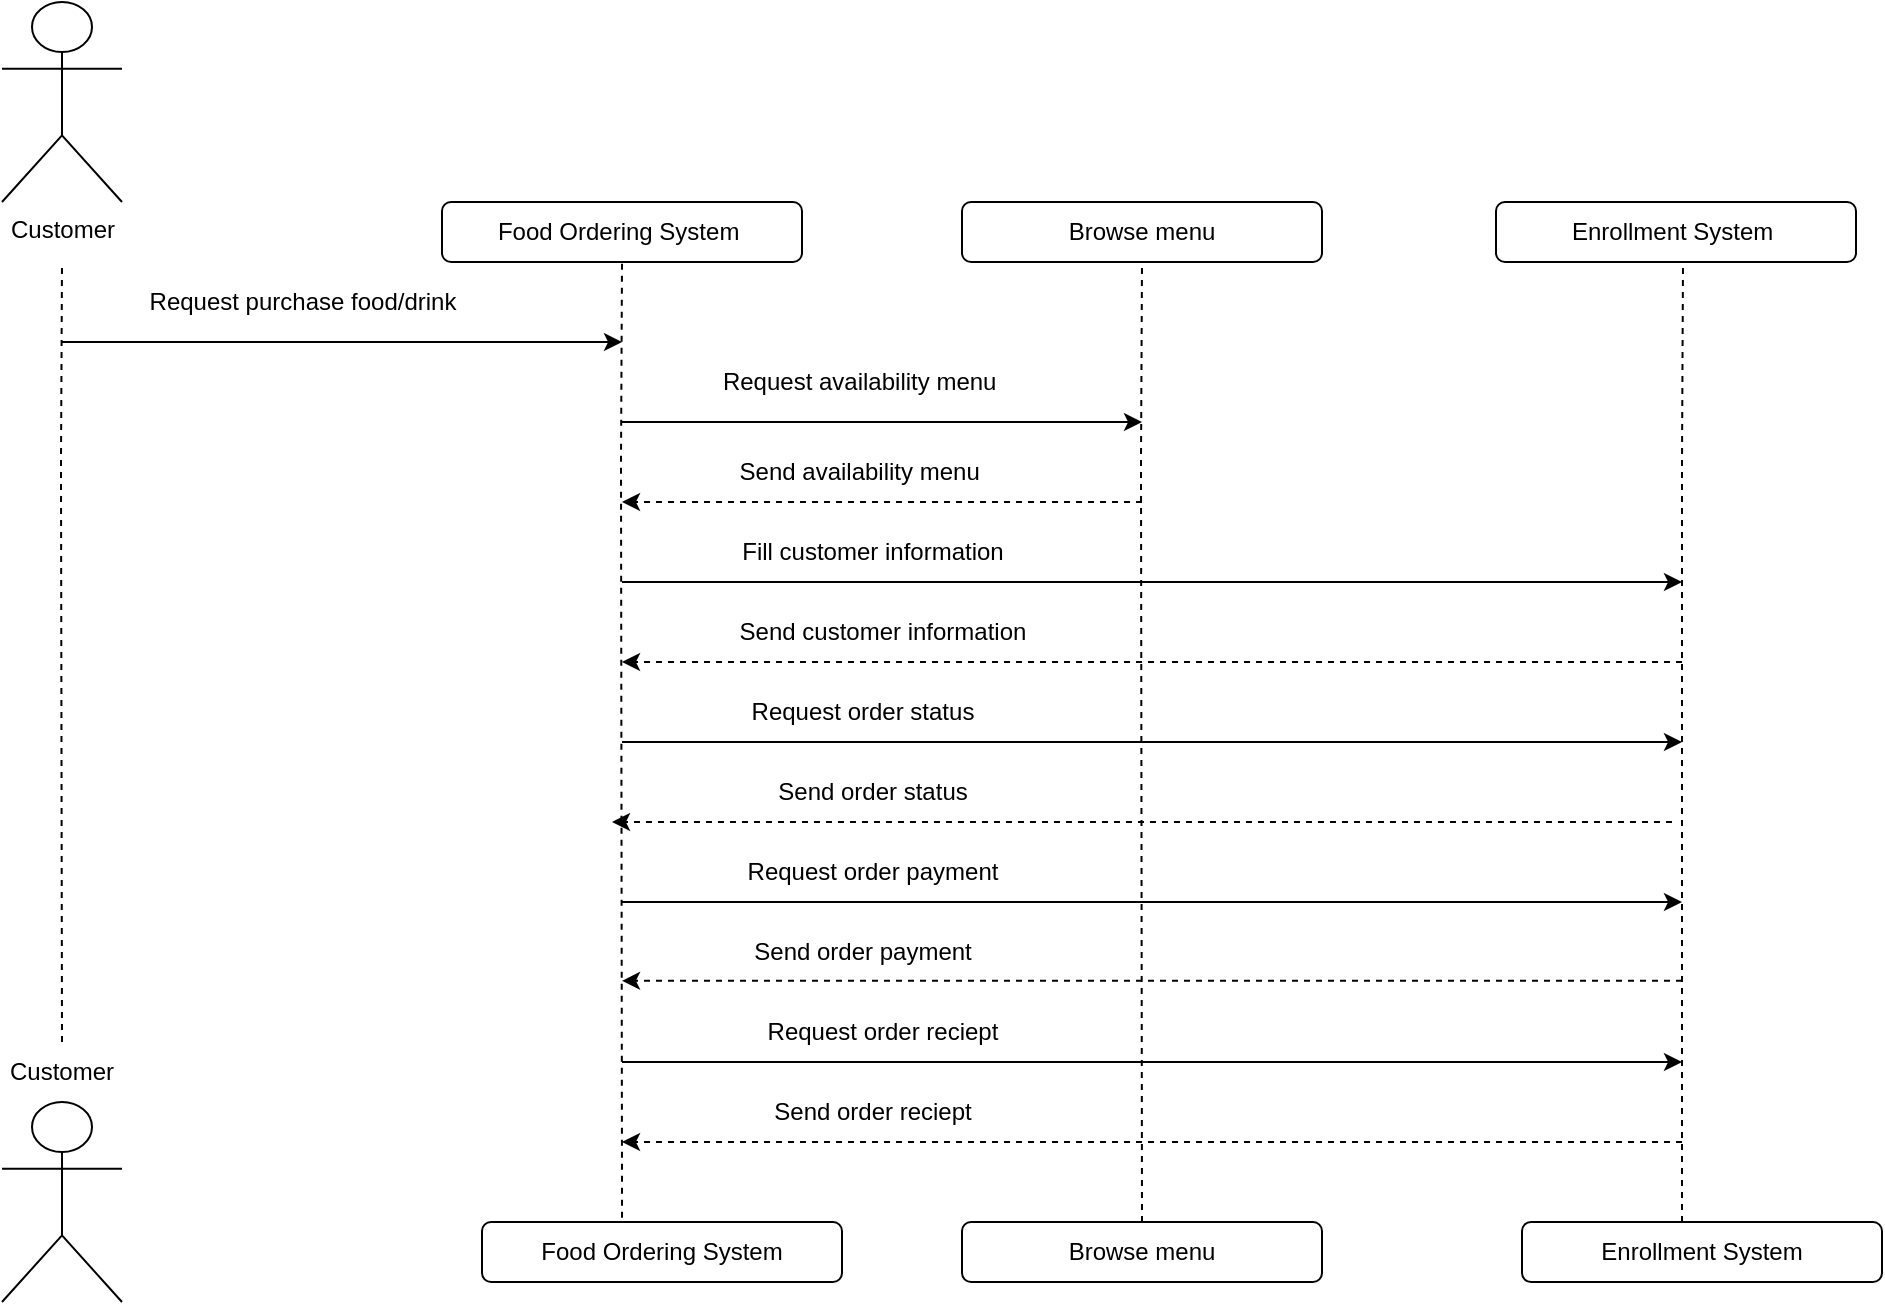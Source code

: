 <mxfile>
    <diagram id="iFeDXVVidd9SPdScqhdh" name="Page-1">
        <mxGraphModel dx="1179" dy="724" grid="1" gridSize="10" guides="1" tooltips="1" connect="1" arrows="1" fold="1" page="1" pageScale="1" pageWidth="1654" pageHeight="2336" math="0" shadow="0">
            <root>
                <mxCell id="0"/>
                <mxCell id="1" parent="0"/>
                <mxCell id="2" value="Customer&lt;br&gt;" style="shape=umlActor;verticalLabelPosition=bottom;verticalAlign=top;html=1;outlineConnect=0;" vertex="1" parent="1">
                    <mxGeometry x="80" y="70" width="60" height="100" as="geometry"/>
                </mxCell>
                <mxCell id="3" value="" style="shape=umlActor;verticalLabelPosition=bottom;verticalAlign=top;html=1;outlineConnect=0;" vertex="1" parent="1">
                    <mxGeometry x="80" y="620" width="60" height="100" as="geometry"/>
                </mxCell>
                <mxCell id="6" value="" style="endArrow=none;dashed=1;html=1;exitX=0.5;exitY=0;exitDx=0;exitDy=0;" edge="1" parent="1" source="8">
                    <mxGeometry width="50" height="50" relative="1" as="geometry">
                        <mxPoint x="110" y="400" as="sourcePoint"/>
                        <mxPoint x="110" y="200" as="targetPoint"/>
                        <Array as="points">
                            <mxPoint x="109.5" y="300"/>
                        </Array>
                    </mxGeometry>
                </mxCell>
                <mxCell id="8" value="Customer&lt;br&gt;" style="text;html=1;strokeColor=none;fillColor=none;align=center;verticalAlign=middle;whiteSpace=wrap;rounded=0;" vertex="1" parent="1">
                    <mxGeometry x="80" y="590" width="60" height="30" as="geometry"/>
                </mxCell>
                <mxCell id="9" value="" style="endArrow=none;dashed=1;html=1;exitX=0.389;exitY=-0.071;exitDx=0;exitDy=0;exitPerimeter=0;" edge="1" parent="1" source="16">
                    <mxGeometry width="50" height="50" relative="1" as="geometry">
                        <mxPoint x="390" y="480" as="sourcePoint"/>
                        <mxPoint x="390" y="200" as="targetPoint"/>
                        <Array as="points">
                            <mxPoint x="389.5" y="300"/>
                        </Array>
                    </mxGeometry>
                </mxCell>
                <mxCell id="10" value="" style="endArrow=none;dashed=1;html=1;exitX=0.5;exitY=0;exitDx=0;exitDy=0;" edge="1" parent="1" source="17">
                    <mxGeometry width="50" height="50" relative="1" as="geometry">
                        <mxPoint x="650" y="480" as="sourcePoint"/>
                        <mxPoint x="650" y="200" as="targetPoint"/>
                        <Array as="points">
                            <mxPoint x="649.5" y="300"/>
                        </Array>
                    </mxGeometry>
                </mxCell>
                <mxCell id="11" value="" style="endArrow=none;dashed=1;html=1;" edge="1" parent="1">
                    <mxGeometry width="50" height="50" relative="1" as="geometry">
                        <mxPoint x="920" y="710" as="sourcePoint"/>
                        <mxPoint x="920.5" y="200" as="targetPoint"/>
                        <Array as="points">
                            <mxPoint x="920" y="300"/>
                        </Array>
                    </mxGeometry>
                </mxCell>
                <mxCell id="12" value="" style="endArrow=classic;html=1;" edge="1" parent="1">
                    <mxGeometry width="50" height="50" relative="1" as="geometry">
                        <mxPoint x="110" y="240" as="sourcePoint"/>
                        <mxPoint x="390" y="240" as="targetPoint"/>
                    </mxGeometry>
                </mxCell>
                <mxCell id="13" value="Food Ordering System&amp;nbsp;" style="rounded=1;whiteSpace=wrap;html=1;" vertex="1" parent="1">
                    <mxGeometry x="300" y="170" width="180" height="30" as="geometry"/>
                </mxCell>
                <mxCell id="14" value="Browse menu" style="rounded=1;whiteSpace=wrap;html=1;" vertex="1" parent="1">
                    <mxGeometry x="560" y="170" width="180" height="30" as="geometry"/>
                </mxCell>
                <mxCell id="15" value="Enrollment System&amp;nbsp;" style="rounded=1;whiteSpace=wrap;html=1;" vertex="1" parent="1">
                    <mxGeometry x="827" y="170" width="180" height="30" as="geometry"/>
                </mxCell>
                <mxCell id="16" value="Food Ordering System" style="rounded=1;whiteSpace=wrap;html=1;" vertex="1" parent="1">
                    <mxGeometry x="320" y="680" width="180" height="30" as="geometry"/>
                </mxCell>
                <mxCell id="17" value="Browse menu" style="rounded=1;whiteSpace=wrap;html=1;" vertex="1" parent="1">
                    <mxGeometry x="560" y="680" width="180" height="30" as="geometry"/>
                </mxCell>
                <mxCell id="20" value="Enrollment System" style="rounded=1;whiteSpace=wrap;html=1;" vertex="1" parent="1">
                    <mxGeometry x="840" y="680" width="180" height="30" as="geometry"/>
                </mxCell>
                <mxCell id="21" value="Request purchase food/drink" style="text;html=1;align=center;verticalAlign=middle;resizable=0;points=[];autosize=1;strokeColor=none;fillColor=none;" vertex="1" parent="1">
                    <mxGeometry x="140" y="205" width="180" height="30" as="geometry"/>
                </mxCell>
                <mxCell id="22" value="" style="endArrow=classic;html=1;" edge="1" parent="1">
                    <mxGeometry width="50" height="50" relative="1" as="geometry">
                        <mxPoint x="390.0" y="280" as="sourcePoint"/>
                        <mxPoint x="650" y="280" as="targetPoint"/>
                    </mxGeometry>
                </mxCell>
                <mxCell id="23" value="Request availability menu&amp;nbsp;" style="text;html=1;align=center;verticalAlign=middle;resizable=0;points=[];autosize=1;strokeColor=none;fillColor=none;" vertex="1" parent="1">
                    <mxGeometry x="430" y="245" width="160" height="30" as="geometry"/>
                </mxCell>
                <mxCell id="24" value="" style="dashed=1;&#10;endArrow=classic;html=1;" edge="1" parent="1">
                    <mxGeometry width="50" height="50" relative="1" as="geometry">
                        <mxPoint x="650" y="320" as="sourcePoint"/>
                        <mxPoint x="390" y="320" as="targetPoint"/>
                    </mxGeometry>
                </mxCell>
                <mxCell id="29" value="Send availability menu&amp;nbsp;" style="text;html=1;align=center;verticalAlign=middle;resizable=0;points=[];autosize=1;strokeColor=none;fillColor=none;" vertex="1" parent="1">
                    <mxGeometry x="435" y="290" width="150" height="30" as="geometry"/>
                </mxCell>
                <mxCell id="30" value="" style="endArrow=classic;html=1;" edge="1" parent="1">
                    <mxGeometry width="50" height="50" relative="1" as="geometry">
                        <mxPoint x="390.0" y="360" as="sourcePoint"/>
                        <mxPoint x="920" y="360" as="targetPoint"/>
                    </mxGeometry>
                </mxCell>
                <mxCell id="31" value="Fill customer information" style="text;html=1;align=center;verticalAlign=middle;resizable=0;points=[];autosize=1;strokeColor=none;fillColor=none;" vertex="1" parent="1">
                    <mxGeometry x="440" y="330" width="150" height="30" as="geometry"/>
                </mxCell>
                <mxCell id="36" value="" style="dashed=1;&#10;endArrow=classic;html=1;" edge="1" parent="1">
                    <mxGeometry width="50" height="50" relative="1" as="geometry">
                        <mxPoint x="920" y="400" as="sourcePoint"/>
                        <mxPoint x="390.0" y="400" as="targetPoint"/>
                    </mxGeometry>
                </mxCell>
                <mxCell id="37" value="Send customer information" style="text;html=1;align=center;verticalAlign=middle;resizable=0;points=[];autosize=1;strokeColor=none;fillColor=none;" vertex="1" parent="1">
                    <mxGeometry x="435" y="370" width="170" height="30" as="geometry"/>
                </mxCell>
                <mxCell id="38" value="" style="endArrow=classic;html=1;" edge="1" parent="1">
                    <mxGeometry width="50" height="50" relative="1" as="geometry">
                        <mxPoint x="390" y="440" as="sourcePoint"/>
                        <mxPoint x="920.0" y="440" as="targetPoint"/>
                    </mxGeometry>
                </mxCell>
                <mxCell id="39" value="Request order status" style="text;html=1;align=center;verticalAlign=middle;resizable=0;points=[];autosize=1;strokeColor=none;fillColor=none;" vertex="1" parent="1">
                    <mxGeometry x="445" y="410" width="130" height="30" as="geometry"/>
                </mxCell>
                <mxCell id="41" value="" style="dashed=1;&#10;endArrow=classic;html=1;" edge="1" parent="1">
                    <mxGeometry width="50" height="50" relative="1" as="geometry">
                        <mxPoint x="915" y="480" as="sourcePoint"/>
                        <mxPoint x="385.0" y="480" as="targetPoint"/>
                    </mxGeometry>
                </mxCell>
                <mxCell id="43" value="Send order status" style="text;html=1;align=center;verticalAlign=middle;resizable=0;points=[];autosize=1;strokeColor=none;fillColor=none;" vertex="1" parent="1">
                    <mxGeometry x="455" y="450" width="120" height="30" as="geometry"/>
                </mxCell>
                <mxCell id="45" value="" style="endArrow=classic;html=1;" edge="1" parent="1">
                    <mxGeometry width="50" height="50" relative="1" as="geometry">
                        <mxPoint x="390" y="520" as="sourcePoint"/>
                        <mxPoint x="920.0" y="520" as="targetPoint"/>
                    </mxGeometry>
                </mxCell>
                <mxCell id="46" value="Request order payment" style="text;html=1;align=center;verticalAlign=middle;resizable=0;points=[];autosize=1;strokeColor=none;fillColor=none;" vertex="1" parent="1">
                    <mxGeometry x="440" y="490" width="150" height="30" as="geometry"/>
                </mxCell>
                <mxCell id="47" value="" style="dashed=1;&#10;endArrow=classic;html=1;" edge="1" parent="1">
                    <mxGeometry width="50" height="50" relative="1" as="geometry">
                        <mxPoint x="920" y="559.41" as="sourcePoint"/>
                        <mxPoint x="390.0" y="559.41" as="targetPoint"/>
                    </mxGeometry>
                </mxCell>
                <mxCell id="48" value="Send order payment" style="text;html=1;align=center;verticalAlign=middle;resizable=0;points=[];autosize=1;strokeColor=none;fillColor=none;" vertex="1" parent="1">
                    <mxGeometry x="445" y="530" width="130" height="30" as="geometry"/>
                </mxCell>
                <mxCell id="50" value="" style="endArrow=classic;html=1;" edge="1" parent="1">
                    <mxGeometry width="50" height="50" relative="1" as="geometry">
                        <mxPoint x="390.0" y="600.0" as="sourcePoint"/>
                        <mxPoint x="920" y="600.0" as="targetPoint"/>
                    </mxGeometry>
                </mxCell>
                <mxCell id="51" value="" style="dashed=1;&#10;endArrow=classic;html=1;" edge="1" parent="1">
                    <mxGeometry width="50" height="50" relative="1" as="geometry">
                        <mxPoint x="920" y="640.0" as="sourcePoint"/>
                        <mxPoint x="390.0" y="640.0" as="targetPoint"/>
                    </mxGeometry>
                </mxCell>
                <mxCell id="52" value="Request order reciept" style="text;html=1;align=center;verticalAlign=middle;resizable=0;points=[];autosize=1;strokeColor=none;fillColor=none;" vertex="1" parent="1">
                    <mxGeometry x="450" y="570" width="140" height="30" as="geometry"/>
                </mxCell>
                <mxCell id="53" value="Send order reciept" style="text;html=1;align=center;verticalAlign=middle;resizable=0;points=[];autosize=1;strokeColor=none;fillColor=none;" vertex="1" parent="1">
                    <mxGeometry x="455" y="610" width="120" height="30" as="geometry"/>
                </mxCell>
            </root>
        </mxGraphModel>
    </diagram>
</mxfile>